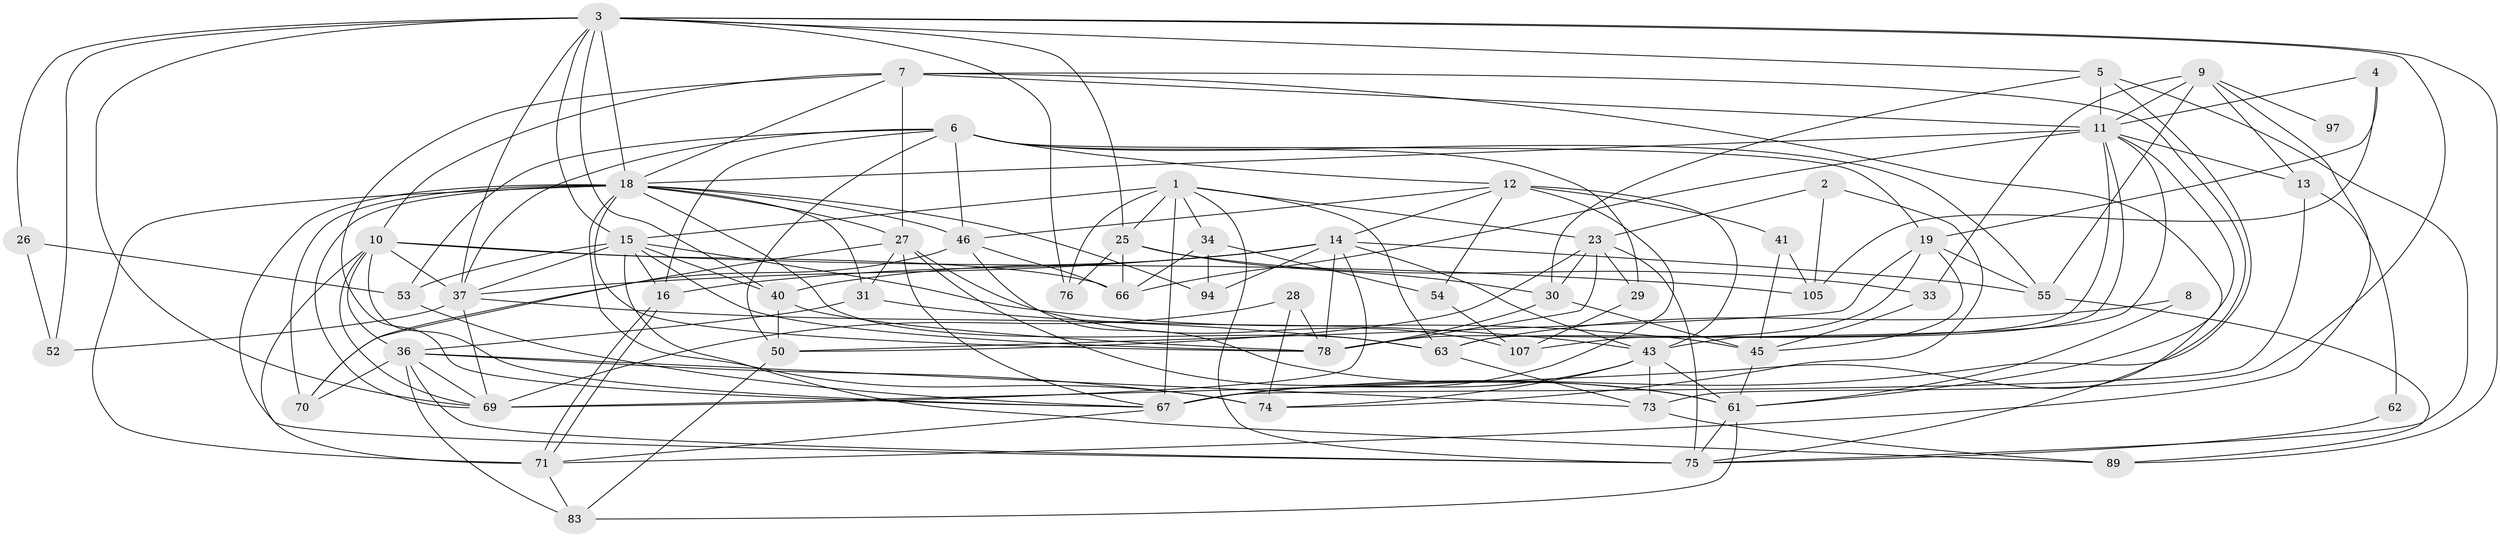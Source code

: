 // original degree distribution, {6: 0.10084033613445378, 3: 0.3445378151260504, 4: 0.226890756302521, 5: 0.17647058823529413, 8: 0.01680672268907563, 2: 0.10084033613445378, 7: 0.03361344537815126}
// Generated by graph-tools (version 1.1) at 2025/15/03/09/25 04:15:05]
// undirected, 59 vertices, 168 edges
graph export_dot {
graph [start="1"]
  node [color=gray90,style=filled];
  1 [super="+38+98"];
  2 [super="+100"];
  3 [super="+92+102+32"];
  4;
  5;
  6 [super="+81+115"];
  7 [super="+85"];
  8;
  9 [super="+111+17"];
  10 [super="+24+22"];
  11 [super="+58"];
  12 [super="+87"];
  13;
  14 [super="+20"];
  15 [super="+21+47"];
  16;
  18 [super="+59+44"];
  19;
  23 [super="+49"];
  25 [super="+112"];
  26;
  27 [super="+51"];
  28 [super="+80"];
  29 [super="+39"];
  30 [super="+113"];
  31;
  33;
  34;
  36 [super="+95"];
  37 [super="+42+48"];
  40;
  41;
  43 [super="+77+65"];
  45 [super="+56"];
  46 [super="+64"];
  50;
  52;
  53;
  54;
  55 [super="+91"];
  61 [super="+82"];
  62;
  63;
  66;
  67 [super="+86+88+84"];
  69 [super="+104"];
  70 [super="+99"];
  71;
  73;
  74;
  75 [super="+96+108"];
  76;
  78 [super="+101+79"];
  83;
  89;
  94;
  97;
  105;
  107;
  1 -- 34;
  1 -- 67;
  1 -- 76;
  1 -- 25;
  1 -- 63;
  1 -- 15;
  1 -- 23;
  1 -- 75;
  2 -- 105;
  2 -- 74;
  2 -- 23;
  3 -- 89;
  3 -- 26;
  3 -- 52;
  3 -- 40;
  3 -- 73;
  3 -- 18;
  3 -- 37;
  3 -- 5;
  3 -- 69;
  3 -- 25;
  3 -- 76;
  3 -- 15;
  4 -- 105;
  4 -- 19;
  4 -- 11;
  5 -- 67;
  5 -- 11;
  5 -- 75;
  5 -- 30;
  6 -- 19;
  6 -- 16;
  6 -- 46;
  6 -- 50;
  6 -- 55;
  6 -- 37;
  6 -- 53 [weight=2];
  6 -- 29;
  6 -- 12;
  7 -- 27;
  7 -- 75;
  7 -- 18;
  7 -- 67;
  7 -- 61;
  7 -- 11;
  7 -- 10;
  8 -- 63;
  8 -- 61;
  9 -- 13;
  9 -- 33;
  9 -- 97 [weight=2];
  9 -- 11 [weight=2];
  9 -- 55;
  9 -- 71;
  10 -- 67;
  10 -- 36;
  10 -- 105;
  10 -- 66;
  10 -- 37;
  10 -- 69;
  10 -- 71;
  11 -- 66;
  11 -- 69;
  11 -- 107;
  11 -- 13;
  11 -- 63;
  11 -- 18;
  11 -- 43;
  12 -- 41;
  12 -- 43;
  12 -- 14;
  12 -- 67 [weight=2];
  12 -- 54;
  12 -- 46;
  13 -- 67;
  13 -- 62;
  14 -- 55;
  14 -- 37;
  14 -- 78;
  14 -- 16;
  14 -- 69;
  14 -- 40;
  14 -- 94;
  14 -- 43;
  15 -- 53;
  15 -- 40;
  15 -- 89;
  15 -- 16;
  15 -- 37;
  15 -- 78;
  15 -- 45;
  16 -- 71;
  16 -- 71;
  18 -- 75;
  18 -- 71;
  18 -- 69;
  18 -- 70;
  18 -- 74;
  18 -- 46;
  18 -- 78;
  18 -- 27;
  18 -- 63;
  18 -- 94;
  18 -- 31;
  19 -- 50;
  19 -- 78;
  19 -- 45;
  19 -- 55;
  23 -- 29;
  23 -- 78 [weight=2];
  23 -- 50;
  23 -- 75;
  23 -- 30;
  25 -- 33;
  25 -- 66;
  25 -- 76;
  25 -- 30;
  26 -- 53;
  26 -- 52;
  27 -- 107;
  27 -- 67;
  27 -- 61;
  27 -- 31;
  27 -- 70;
  28 -- 74;
  28 -- 78;
  28 -- 69;
  29 -- 107;
  30 -- 78;
  30 -- 45;
  31 -- 36;
  31 -- 43;
  33 -- 45;
  34 -- 66;
  34 -- 94;
  34 -- 54;
  36 -- 73;
  36 -- 83;
  36 -- 74;
  36 -- 75;
  36 -- 69;
  36 -- 70;
  37 -- 52;
  37 -- 69;
  37 -- 63;
  40 -- 50;
  40 -- 78;
  41 -- 105;
  41 -- 45;
  43 -- 74;
  43 -- 67;
  43 -- 73;
  43 -- 61;
  45 -- 61;
  46 -- 66;
  46 -- 70;
  46 -- 61;
  50 -- 83;
  53 -- 67;
  54 -- 107;
  55 -- 89;
  61 -- 83;
  61 -- 75;
  62 -- 75;
  63 -- 73;
  67 -- 71;
  71 -- 83;
  73 -- 89;
}
